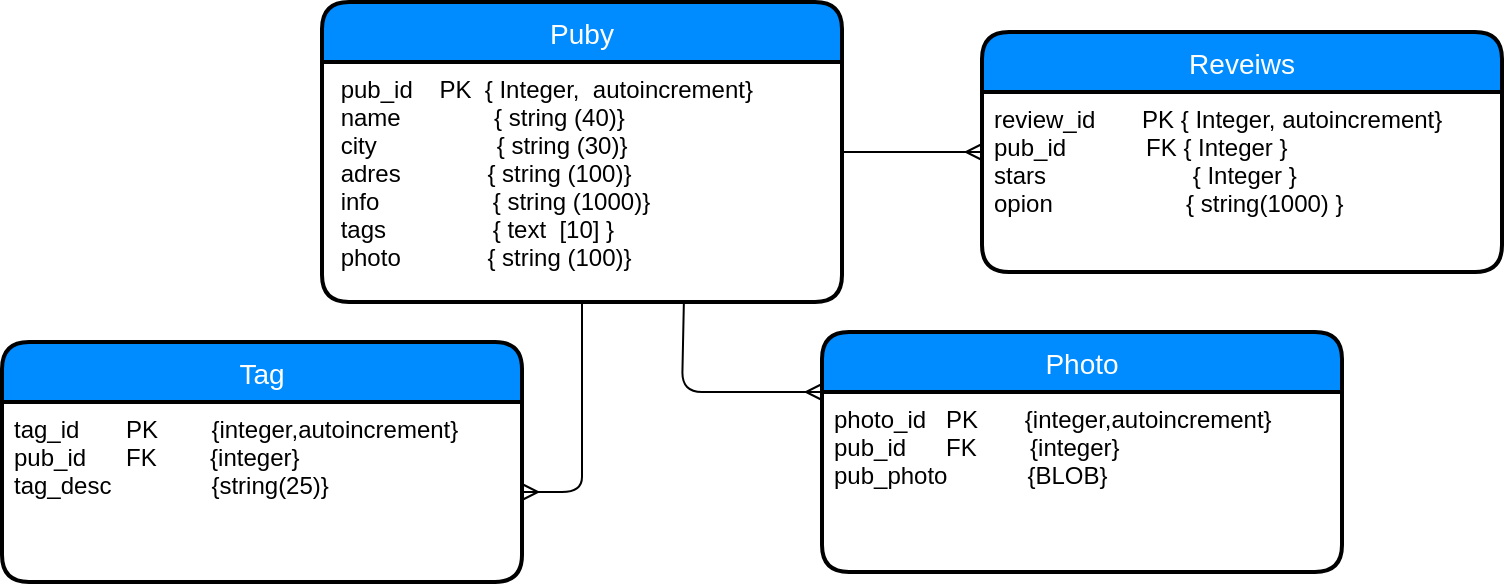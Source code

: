 <mxfile version="10.6.6" type="device"><diagram id="qyhJ4T-4rSeStFz6S8V3" name="Page-1"><mxGraphModel dx="1329" dy="779" grid="1" gridSize="10" guides="1" tooltips="1" connect="1" arrows="1" fold="1" page="1" pageScale="1" pageWidth="850" pageHeight="1100" math="0" shadow="0"><root><mxCell id="0"/><mxCell id="1" parent="0"/><mxCell id="un5DwzjAaELKXOEYnu4o-5" value="Puby" style="swimlane;childLayout=stackLayout;horizontal=1;startSize=30;horizontalStack=0;fillColor=#008cff;fontColor=#FFFFFF;rounded=1;fontSize=14;fontStyle=0;strokeWidth=2;resizeParent=0;resizeLast=1;shadow=0;dashed=0;align=center;" parent="1" vertex="1"><mxGeometry x="220" y="140" width="260" height="150" as="geometry"><mxRectangle x="130" y="150" width="60" height="30" as="alternateBounds"/></mxGeometry></mxCell><mxCell id="un5DwzjAaELKXOEYnu4o-6" value=" pub_id    PK  { Integer,  autoincrement}&#xA; name              { string (40)}&#xA; city                  { string (30)}&#xA; adres             { string (100)}&#xA; info                 { string (1000)}&#xA; tags                { text  [10] }&#xA; photo             { string (100)}&#xA;" style="align=left;strokeColor=none;fillColor=none;spacingLeft=4;fontSize=12;verticalAlign=top;resizable=0;rotatable=0;part=1;" parent="un5DwzjAaELKXOEYnu4o-5" vertex="1"><mxGeometry y="30" width="260" height="120" as="geometry"/></mxCell><mxCell id="un5DwzjAaELKXOEYnu4o-10" value="Reveiws" style="swimlane;childLayout=stackLayout;horizontal=1;startSize=30;horizontalStack=0;fillColor=#008cff;fontColor=#FFFFFF;rounded=1;fontSize=14;fontStyle=0;strokeWidth=2;resizeParent=0;resizeLast=1;shadow=0;dashed=0;align=center;" parent="1" vertex="1"><mxGeometry x="550" y="155" width="260" height="120" as="geometry"><mxRectangle x="130" y="150" width="60" height="30" as="alternateBounds"/></mxGeometry></mxCell><mxCell id="un5DwzjAaELKXOEYnu4o-11" value="review_id       PK { Integer, autoincrement}&#xA;pub_id            FK { Integer }&#xA;stars                      { Integer }&#xA;opion                    { string(1000) }&#xA;" style="align=left;strokeColor=none;fillColor=none;spacingLeft=4;fontSize=12;verticalAlign=top;resizable=0;rotatable=0;part=1;" parent="un5DwzjAaELKXOEYnu4o-10" vertex="1"><mxGeometry y="30" width="260" height="90" as="geometry"/></mxCell><mxCell id="un5DwzjAaELKXOEYnu4o-12" value="" style="edgeStyle=entityRelationEdgeStyle;fontSize=12;html=1;endArrow=ERmany;entryX=0;entryY=0.5;entryDx=0;entryDy=0;exitX=1;exitY=0.5;exitDx=0;exitDy=0;" parent="1" source="un5DwzjAaELKXOEYnu4o-5" target="un5DwzjAaELKXOEYnu4o-10" edge="1"><mxGeometry width="100" height="100" relative="1" as="geometry"><mxPoint x="130" y="420" as="sourcePoint"/><mxPoint x="230" y="320" as="targetPoint"/></mxGeometry></mxCell><mxCell id="7JyufhfIz9QwH6cfQRwp-1" value="Tag" style="swimlane;childLayout=stackLayout;horizontal=1;startSize=30;horizontalStack=0;fillColor=#008cff;fontColor=#FFFFFF;rounded=1;fontSize=14;fontStyle=0;strokeWidth=2;resizeParent=0;resizeLast=1;shadow=0;dashed=0;align=center;" vertex="1" parent="1"><mxGeometry x="60" y="310" width="260" height="120" as="geometry"><mxRectangle x="130" y="150" width="60" height="30" as="alternateBounds"/></mxGeometry></mxCell><mxCell id="7JyufhfIz9QwH6cfQRwp-2" value="tag_id       PK        {integer,autoincrement}&#xA;pub_id      FK        {integer}&#xA;tag_desc               {string(25)}&#xA;&#xA;" style="align=left;strokeColor=none;fillColor=none;spacingLeft=4;fontSize=12;verticalAlign=top;resizable=0;rotatable=0;part=1;" vertex="1" parent="7JyufhfIz9QwH6cfQRwp-1"><mxGeometry y="30" width="260" height="90" as="geometry"/></mxCell><mxCell id="7JyufhfIz9QwH6cfQRwp-6" value="" style="endArrow=ERmany;html=1;endFill=0;exitX=0.5;exitY=1;exitDx=0;exitDy=0;entryX=1;entryY=0.5;entryDx=0;entryDy=0;" edge="1" parent="1" source="un5DwzjAaELKXOEYnu4o-6" target="7JyufhfIz9QwH6cfQRwp-2"><mxGeometry width="50" height="50" relative="1" as="geometry"><mxPoint x="110" y="610" as="sourcePoint"/><mxPoint x="160" y="560" as="targetPoint"/><Array as="points"><mxPoint x="350" y="360"/><mxPoint x="350" y="385"/></Array></mxGeometry></mxCell><mxCell id="7JyufhfIz9QwH6cfQRwp-7" value="Photo" style="swimlane;childLayout=stackLayout;horizontal=1;startSize=30;horizontalStack=0;fillColor=#008cff;fontColor=#FFFFFF;rounded=1;fontSize=14;fontStyle=0;strokeWidth=2;resizeParent=0;resizeLast=1;shadow=0;dashed=0;align=center;" vertex="1" parent="1"><mxGeometry x="470" y="305" width="260" height="120" as="geometry"><mxRectangle x="130" y="150" width="60" height="30" as="alternateBounds"/></mxGeometry></mxCell><mxCell id="7JyufhfIz9QwH6cfQRwp-8" value="photo_id   PK       {integer,autoincrement}&#xA;pub_id      FK        {integer}&#xA;pub_photo            {BLOB}&#xA;&#xA;" style="align=left;strokeColor=none;fillColor=none;spacingLeft=4;fontSize=12;verticalAlign=top;resizable=0;rotatable=0;part=1;" vertex="1" parent="7JyufhfIz9QwH6cfQRwp-7"><mxGeometry y="30" width="260" height="90" as="geometry"/></mxCell><mxCell id="7JyufhfIz9QwH6cfQRwp-9" value="" style="endArrow=ERmany;html=1;endFill=0;exitX=0.696;exitY=0.992;exitDx=0;exitDy=0;exitPerimeter=0;entryX=0;entryY=0.25;entryDx=0;entryDy=0;" edge="1" parent="1" source="un5DwzjAaELKXOEYnu4o-6" target="7JyufhfIz9QwH6cfQRwp-7"><mxGeometry width="50" height="50" relative="1" as="geometry"><mxPoint x="319" y="301" as="sourcePoint"/><mxPoint x="290" y="435" as="targetPoint"/><Array as="points"><mxPoint x="400" y="335"/></Array></mxGeometry></mxCell></root></mxGraphModel></diagram></mxfile>